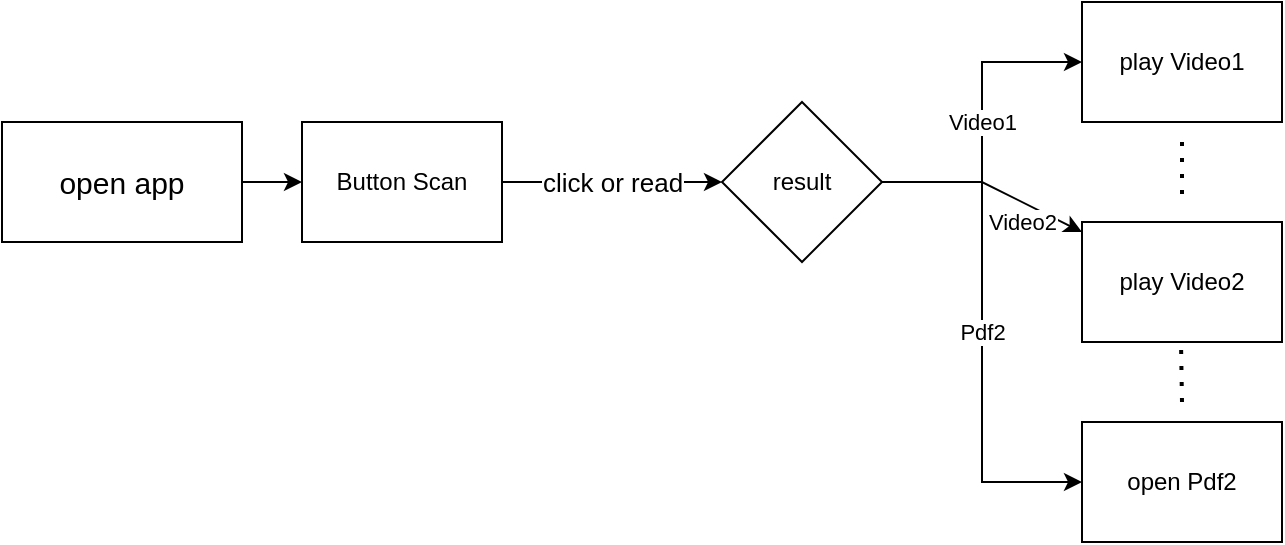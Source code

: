 <mxfile version="21.3.6" type="device">
  <diagram name="Page-1" id="QwYidWDpBuddhFj1rRWs">
    <mxGraphModel dx="1434" dy="876" grid="1" gridSize="10" guides="1" tooltips="1" connect="1" arrows="1" fold="1" page="1" pageScale="1" pageWidth="850" pageHeight="1100" math="0" shadow="0">
      <root>
        <mxCell id="0" />
        <mxCell id="1" parent="0" />
        <mxCell id="i-HGSuWPJarvPxCTBsbL-3" style="edgeStyle=orthogonalEdgeStyle;rounded=0;orthogonalLoop=1;jettySize=auto;html=1;exitX=1;exitY=0.5;exitDx=0;exitDy=0;entryX=0;entryY=0.5;entryDx=0;entryDy=0;" edge="1" parent="1" source="i-HGSuWPJarvPxCTBsbL-1" target="i-HGSuWPJarvPxCTBsbL-5">
          <mxGeometry relative="1" as="geometry">
            <mxPoint x="210" y="180" as="targetPoint" />
          </mxGeometry>
        </mxCell>
        <mxCell id="i-HGSuWPJarvPxCTBsbL-1" value="&lt;font style=&quot;font-size: 15px;&quot;&gt;open app&lt;/font&gt;" style="rounded=0;whiteSpace=wrap;html=1;" vertex="1" parent="1">
          <mxGeometry x="40" y="150" width="120" height="60" as="geometry" />
        </mxCell>
        <mxCell id="i-HGSuWPJarvPxCTBsbL-2" value="&lt;font style=&quot;font-size: 13px;&quot;&gt;click or read&lt;/font&gt;" style="endArrow=classic;html=1;rounded=0;exitX=1;exitY=0.5;exitDx=0;exitDy=0;entryX=0;entryY=0.5;entryDx=0;entryDy=0;" edge="1" parent="1" source="i-HGSuWPJarvPxCTBsbL-5" target="i-HGSuWPJarvPxCTBsbL-6">
          <mxGeometry width="50" height="50" relative="1" as="geometry">
            <mxPoint x="310" y="179.5" as="sourcePoint" />
            <mxPoint x="360" y="179.5" as="targetPoint" />
          </mxGeometry>
        </mxCell>
        <mxCell id="i-HGSuWPJarvPxCTBsbL-5" value="Button Scan" style="rounded=0;whiteSpace=wrap;html=1;" vertex="1" parent="1">
          <mxGeometry x="190" y="150" width="100" height="60" as="geometry" />
        </mxCell>
        <mxCell id="i-HGSuWPJarvPxCTBsbL-10" value="Video1" style="edgeStyle=orthogonalEdgeStyle;rounded=0;orthogonalLoop=1;jettySize=auto;html=1;exitX=1;exitY=0.5;exitDx=0;exitDy=0;entryX=0;entryY=0.5;entryDx=0;entryDy=0;" edge="1" parent="1" source="i-HGSuWPJarvPxCTBsbL-6" target="i-HGSuWPJarvPxCTBsbL-7">
          <mxGeometry relative="1" as="geometry" />
        </mxCell>
        <mxCell id="i-HGSuWPJarvPxCTBsbL-16" value="Pdf2" style="edgeStyle=orthogonalEdgeStyle;rounded=0;orthogonalLoop=1;jettySize=auto;html=1;exitX=1;exitY=0.5;exitDx=0;exitDy=0;entryX=0;entryY=0.5;entryDx=0;entryDy=0;" edge="1" parent="1" source="i-HGSuWPJarvPxCTBsbL-6" target="i-HGSuWPJarvPxCTBsbL-13">
          <mxGeometry relative="1" as="geometry" />
        </mxCell>
        <mxCell id="i-HGSuWPJarvPxCTBsbL-6" value="result" style="rhombus;whiteSpace=wrap;html=1;" vertex="1" parent="1">
          <mxGeometry x="400" y="140" width="80" height="80" as="geometry" />
        </mxCell>
        <mxCell id="i-HGSuWPJarvPxCTBsbL-7" value="play Video1" style="rounded=0;whiteSpace=wrap;html=1;" vertex="1" parent="1">
          <mxGeometry x="580" y="90" width="100" height="60" as="geometry" />
        </mxCell>
        <mxCell id="i-HGSuWPJarvPxCTBsbL-13" value="open Pdf2" style="rounded=0;whiteSpace=wrap;html=1;" vertex="1" parent="1">
          <mxGeometry x="580" y="300" width="100" height="60" as="geometry" />
        </mxCell>
        <mxCell id="i-HGSuWPJarvPxCTBsbL-19" value="" style="endArrow=none;dashed=1;html=1;rounded=0;" edge="1" parent="1">
          <mxGeometry width="50" height="50" relative="1" as="geometry">
            <mxPoint x="630" y="270" as="sourcePoint" />
            <mxPoint x="630" y="270" as="targetPoint" />
          </mxGeometry>
        </mxCell>
        <mxCell id="i-HGSuWPJarvPxCTBsbL-18" value="play Video2" style="rounded=0;whiteSpace=wrap;html=1;" vertex="1" parent="1">
          <mxGeometry x="580" y="200" width="100" height="60" as="geometry" />
        </mxCell>
        <mxCell id="i-HGSuWPJarvPxCTBsbL-20" value="" style="endArrow=none;dashed=1;html=1;dashPattern=1 3;strokeWidth=2;rounded=0;" edge="1" parent="1">
          <mxGeometry width="50" height="50" relative="1" as="geometry">
            <mxPoint x="630" y="290" as="sourcePoint" />
            <mxPoint x="629.5" y="260" as="targetPoint" />
          </mxGeometry>
        </mxCell>
        <mxCell id="i-HGSuWPJarvPxCTBsbL-21" value="" style="endArrow=none;dashed=1;html=1;dashPattern=1 3;strokeWidth=2;rounded=0;" edge="1" parent="1">
          <mxGeometry width="50" height="50" relative="1" as="geometry">
            <mxPoint x="630" y="160" as="sourcePoint" />
            <mxPoint x="630" y="190" as="targetPoint" />
          </mxGeometry>
        </mxCell>
        <mxCell id="i-HGSuWPJarvPxCTBsbL-22" value="Video2" style="endArrow=classic;html=1;rounded=0;" edge="1" parent="1" target="i-HGSuWPJarvPxCTBsbL-18">
          <mxGeometry x="0.451" y="-9" width="50" height="50" relative="1" as="geometry">
            <mxPoint x="480" y="180" as="sourcePoint" />
            <mxPoint x="560" y="180" as="targetPoint" />
            <Array as="points">
              <mxPoint x="530" y="180" />
            </Array>
            <mxPoint as="offset" />
          </mxGeometry>
        </mxCell>
      </root>
    </mxGraphModel>
  </diagram>
</mxfile>
